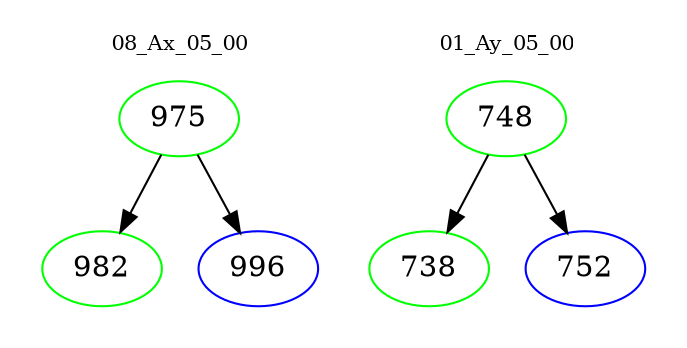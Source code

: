 digraph{
subgraph cluster_0 {
color = white
label = "08_Ax_05_00";
fontsize=10;
T0_975 [label="975", color="green"]
T0_975 -> T0_982 [color="black"]
T0_982 [label="982", color="green"]
T0_975 -> T0_996 [color="black"]
T0_996 [label="996", color="blue"]
}
subgraph cluster_1 {
color = white
label = "01_Ay_05_00";
fontsize=10;
T1_748 [label="748", color="green"]
T1_748 -> T1_738 [color="black"]
T1_738 [label="738", color="green"]
T1_748 -> T1_752 [color="black"]
T1_752 [label="752", color="blue"]
}
}
